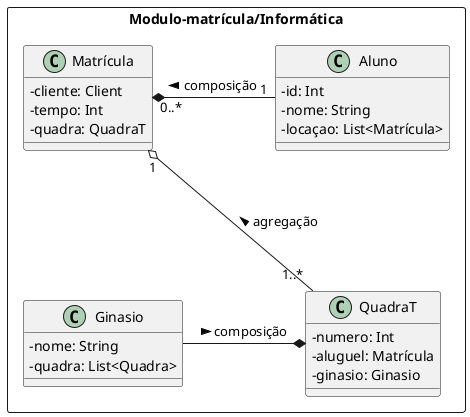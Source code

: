 @startuml matriculaInformatica
skinparam ClassAttributeIconSize 0

package Modulo-matrícula/Informática <<Rectangle>> {

    class Aluno {
    - id: Int
    - nome: String
    - locaçao: List<Matrícula>
  }

  Aluno "1" -l--* "0..*" Matrícula: composição >

  class Matrícula {
    - cliente: Client
    - tempo: Int
    - quadra: QuadraT
  }

  Matrícula "1" o--- "1..*" QuadraT: < agregação

  class QuadraT {
    - numero: Int
    - aluguel: Matrícula
    - ginasio: Ginasio
  }

  QuadraT *-l- Ginasio: < composição

  class Ginasio {
    - nome: String
    - quadra: List<Quadra>
  }

}
@enduml